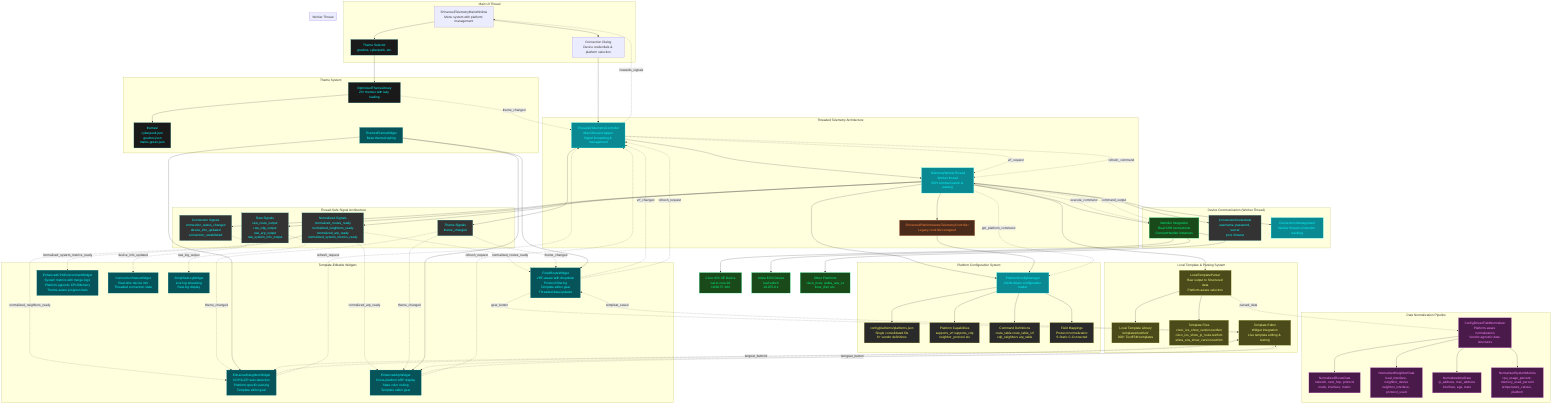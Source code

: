 graph TD
    %% User Interface Layer
    UI[EnhancedTelemetryMainWindow<br/>Menu system with platform management]
    TS[Theme Selector<br/>gruvbox, cyberpunk, etc.]
    CONN[Connection Dialog<br/>Device credentials & platform selection]
    
    %% Platform Configuration System (Updated File Structure)
    subgraph "Platform Configuration System"
        PCM[PlatformConfigManager<br/>JSON-driven configuration loader]
        PJSON[config/platforms/platforms.json<br/>Single consolidated file<br/>6+ vendor definitions]
        PCAP[Platform Capabilities<br/>supports_vrf supports_cdp<br/>neighbor_protocol etc]
        PCMD[Command Definitions<br/>route_table route_table_vrf<br/>cdp_neighbors arp_table]
        PMAP[Field Mappings<br/>Protocol normalization<br/>S-Static C-Connected]
    end

    %% NEW: Threaded Controller Architecture
    subgraph "Threaded Telemetry Architecture"
        TTC[ThreadedTelemetryController<br/>Main thread wrapper<br/>Signal forwarding & management]
        TWS[TelemetryWorkerThread<br/>Worker thread<br/>SSH communication & parsing]
        LEGACY[EnhancedPlatformAwareTelemetryController<br/>Legacy controller wrapped]
    end

    %% Real Device Communication (Updated)
    subgraph "Device Communication (Worker Thread)"
        NETMIKO[Netmiko Integration<br/>Real SSH connections<br/>ConnectHandler instances]
        CREDS[ConnectionCredentials<br/>username, password, secret<br/>port, timeout]
        CMGR[Connection Management<br/>Worker thread connection tracking]
    end

    %% Actual Devices
    DEV1[Cisco IOS XE Device<br/>cal-cr-core-01<br/>10.68.57.104]
    DEV2[Arista EOS Device<br/>leaf switch<br/>10.255.0.1]
    DEV3[Other Platforms<br/>cisco_nxos, aruba_aos_cx<br/>linux_rhel, etc.]

    %% Template System (Updated File Structure)
    subgraph "Local Template & Parsing System"
        TLIB[Local Template Library<br/>templates/textfsm/<br/>200+ TextFSM templates]
        TFILES[Template Files<br/>cisco_ios_show_version.textfsm<br/>cisco_ios_show_ip_route.textfsm<br/>arista_eos_show_version.textfsm]
        TPARSE[LocalTemplateParser<br/>Raw output to Structured data<br/>Platform-aware selection]
        TEDITOR[Template Editor<br/>Widget integration<br/>Live template editing & testing]
    end

    %% Data Normalization Pipeline
    subgraph "Data Normalization Pipeline"
        NORM[ConfigDrivenFieldNormalizer<br/>Platform-aware normalization<br/>Vendor-agnostic data structures]
        NROUTE[NormalizedRouteData<br/>network, next_hop, protocol<br/>mask, interface, metric]
        NNEIGH[NormalizedNeighborData<br/>local_interface, neighbor_device<br/>neighbor_interface, protocol_used]
        NARP[NormalizedArpData<br/>ip_address, mac_address<br/>interface, age, state]
        NSYS[NormalizedSystemMetrics<br/>cpu_usage_percent, memory_used_percent<br/>temperature_celsius, platform]
    end

    %% Enhanced Signal System (Thread-Safe)
    subgraph "Thread-Safe Signal Architecture"
        RSIG[Raw Signals<br/>raw_route_output<br/>raw_cdp_output<br/>raw_arp_output<br/>raw_system_info_output]
        NSIG[Normalized Signals<br/>normalized_routes_ready<br/>normalized_neighbors_ready<br/>normalized_arp_ready<br/>normalized_system_metrics_ready]
        CSIG[Connection Signals<br/>connection_status_changed<br/>device_info_updated<br/>connection_established]
        TSIG[Theme Signals<br/>theme_changed]
    end

    %% Enhanced Widgets (Current Implementation)
    subgraph "Template-Editable Widgets"
        RWIDGET[FixedRouteWidget<br/>VRF-aware with dropdown<br/>Protocol filtering<br/>Template editor gear<br/>Threaded data updates]
        NWIDGET[EnhancedNeighborWidget<br/>CDP/LLDP auto-detection<br/>Platform-specific parsing<br/>Template editor gear]
        AWIDGET[EnhancedArpWidget<br/>Cross-platform ARP display<br/>State color coding<br/>Template editor gear]
        CWIDGET[EnhancedCPUEnvironmentWidget<br/>System metrics with merge logic<br/>Platform-agnostic CPU/Memory<br/>Theme-aware progress bars]
        SWIDGET[ConnectionStatusWidget<br/>Real-time device info<br/>Threaded connection state]
        LWIDGET[SimplifiedLogWidget<br/>Live log streaming<br/>Raw log display]
    end

    %% Theme System (Current File Structure)
    subgraph "Theme System"
        TL[OptimizedThemeLibrary<br/>23+ themes with lazy loading]
        TDIR[themes/<br/>cyberpunk.json<br/>gruvbox.json<br/>matrix-green.json]
        TFW[ThemedFrameWidget<br/>Base themed styling]
    end

    %% Data Flow - UI to Controller
    UI --> CONN
    UI --> TS
    CONN --> TTC
    
    %% NEW: Threaded Controller Flow
    TTC --> TWS
    TWS --> LEGACY
    TTC -.forwards_signals.-> UI
    
    %% Platform Configuration Flow
    TWS --> PCM
    LEGACY --> PCM
    PCM --> PJSON
    PCM --> PCAP
    PCM --> PCMD
    PCM --> PMAP

    %% Device Connection Flow (Worker Thread)
    TWS --> CREDS
    TWS --> NETMIKO
    TWS --> CMGR
    NETMIKO --> DEV1
    NETMIKO --> DEV2
    NETMIKO --> DEV3

    %% Command Execution Flow (Worker Thread)
    TWS -.get_platform_command.-> PCM
    TWS -.execute_command.-> NETMIKO
    NETMIKO -.command_output.-> TWS

    %% Template Processing Flow (Worker Thread)
    TWS --> TPARSE
    TPARSE --> TLIB
    TPARSE --> TFILES
    TPARSE -.parsed_data.-> NORM

    %% Data Normalization Flow (Worker Thread)
    NORM --> NROUTE
    NORM --> NNEIGH
    NORM --> NARP
    NORM --> NSYS

    %% Signal Flow - From Worker Thread to Main Thread
    TWS --> RSIG
    TWS --> NSIG
    TWS --> CSIG
    TTC --> TSIG

    %% Signal Flow - To Widgets (Main Thread)
    NSIG -.normalized_routes_ready.-> RWIDGET
    NSIG -.normalized_neighbors_ready.-> NWIDGET
    NSIG -.normalized_arp_ready.-> AWIDGET
    NSIG -.normalized_system_metrics_ready.-> CWIDGET
    CSIG -.device_info_updated.-> SWIDGET
    RSIG -.raw_log_output.-> LWIDGET
    TSIG -.theme_changed.-> RWIDGET
    TSIG -.theme_changed.-> NWIDGET
    TSIG -.theme_changed.-> AWIDGET

    %% Theme Flow
    TS --> TL
    TL --> TDIR
    TL -.theme_changed.-> TTC
    TFW --> RWIDGET
    TFW --> NWIDGET
    TFW --> AWIDGET

    %% Template Editor Integration (Main Thread)
    TEDITOR -.template_saved.-> RWIDGET
    TEDITOR -.template_saved.-> NWIDGET
    TEDITOR -.template_saved.-> AWIDGET
    RWIDGET -.gear_button.-> TEDITOR
    NWIDGET -.gear_button.-> TEDITOR
    AWIDGET -.gear_button.-> TEDITOR

    %% VRF-Specific Flow (Cross-Thread)
    RWIDGET -.vrf_changed.-> TTC
    TTC -.vrf_request.-> TWS

    %% Widget Status Flow (Cross-Thread)
    RWIDGET -.refresh_request.-> TTC
    NWIDGET -.refresh_request.-> TTC
    AWIDGET -.refresh_request.-> TTC
    TTC -.refresh_command.-> TWS

    %% Thread Boundaries
    subgraph "Main UI Thread"
        UI
        TS
        CONN
        TTC
        RWIDGET
        NWIDGET
        AWIDGET
        CWIDGET
        SWIDGET
        LWIDGET
        TEDITOR
        TL
        TDIR
        TFW
    end
    
    subgraph "Worker Thread"
        TWS
        LEGACY
        PCM
        NETMIKO
        CMGR
        TPARSE
        NORM
    end

    %% Styling
    classDef controller fill:#0a8993,stroke:#0ff5ff,color:#0affff
    classDef widget fill:#065359,stroke:#0a8993,color:#0affff
    classDef theme fill:#1a1a1a,stroke:#0a8993,color:#0affff
    classDef platform fill:#2a2a2a,stroke:#ffff66,color:#ffff66
    classDef data fill:#333333,stroke:#0a8993,color:#0affff
    classDef device fill:#1a4a1a,stroke:#00ff88,color:#00ff88
    classDef normalization fill:#4a1a4a,stroke:#ff88ff,color:#ff88ff
    classDef templates fill:#4a4a1a,stroke:#ffff88,color:#ffff88
    classDef threaded fill:#4a2a1a,stroke:#ff8844,color:#ff8844

    class TTC,TWS,PCM,CMGR controller
    class LEGACY threaded
    class RWIDGET,NWIDGET,AWIDGET,CWIDGET,SWIDGET,LWIDGET,TFW widget
    class TL,TDIR,TS theme
    class PJSON,PCAP,PCMD,PMAP platform
    class RSIG,NSIG,CSIG,TSIG,CREDS data
    class DEV1,DEV2,DEV3,NETMIKO device
    class NORM,NROUTE,NNEIGH,NARP,NSYS normalization
    class TLIB,TFILES,TPARSE,TEDITOR templates